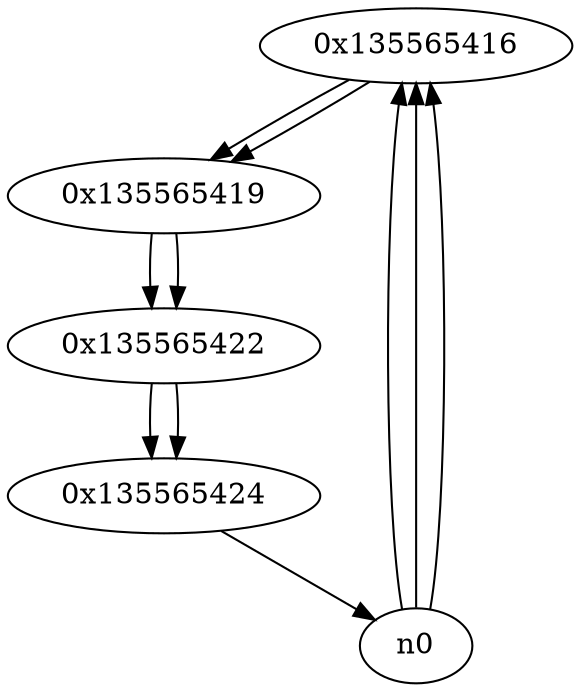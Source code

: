 digraph G{
/* nodes */
  n1 [label="0x135565416"]
  n2 [label="0x135565419"]
  n3 [label="0x135565422"]
  n4 [label="0x135565424"]
/* edges */
n1 -> n2;
n0 -> n1;
n0 -> n1;
n0 -> n1;
n2 -> n3;
n1 -> n2;
n3 -> n4;
n2 -> n3;
n4 -> n0;
n3 -> n4;
}
